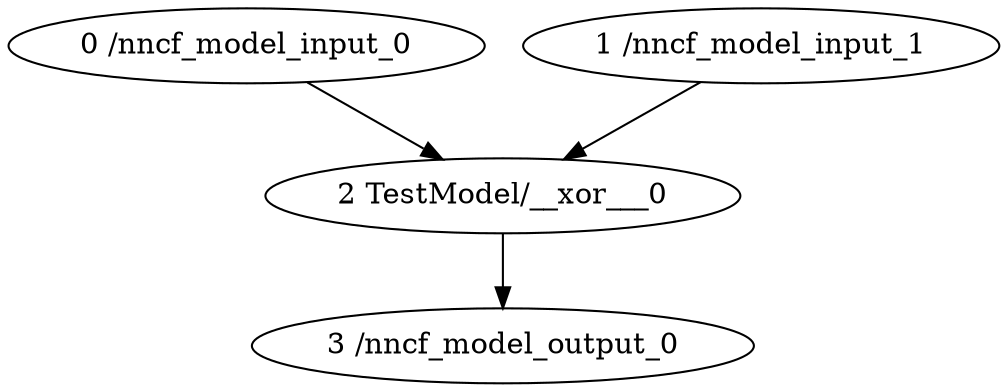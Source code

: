 strict digraph  {
"0 /nncf_model_input_0" [id=0, type=nncf_model_input];
"1 /nncf_model_input_1" [id=1, type=nncf_model_input];
"2 TestModel/__xor___0" [id=2, type=__xor__];
"3 /nncf_model_output_0" [id=3, type=nncf_model_output];
"0 /nncf_model_input_0" -> "2 TestModel/__xor___0";
"1 /nncf_model_input_1" -> "2 TestModel/__xor___0";
"2 TestModel/__xor___0" -> "3 /nncf_model_output_0";
}
